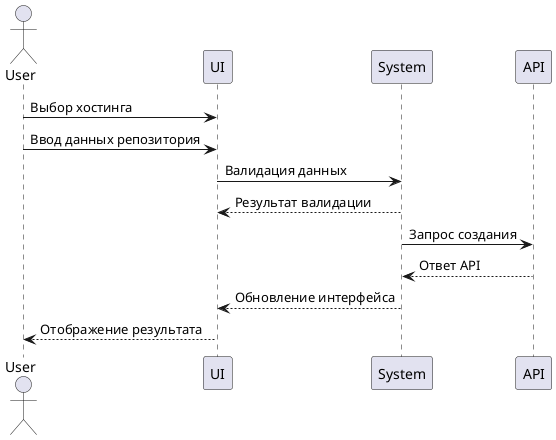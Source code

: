 @startuml
actor User
participant UI
participant System
participant API

User -> UI: Выбор хостинга
User -> UI: Ввод данных репозитория
UI -> System: Валидация данных
System --> UI: Результат валидации
System -> API: Запрос создания
API --> System: Ответ API
System --> UI: Обновление интерфейса
UI --> User: Отображение результата
@enduml 